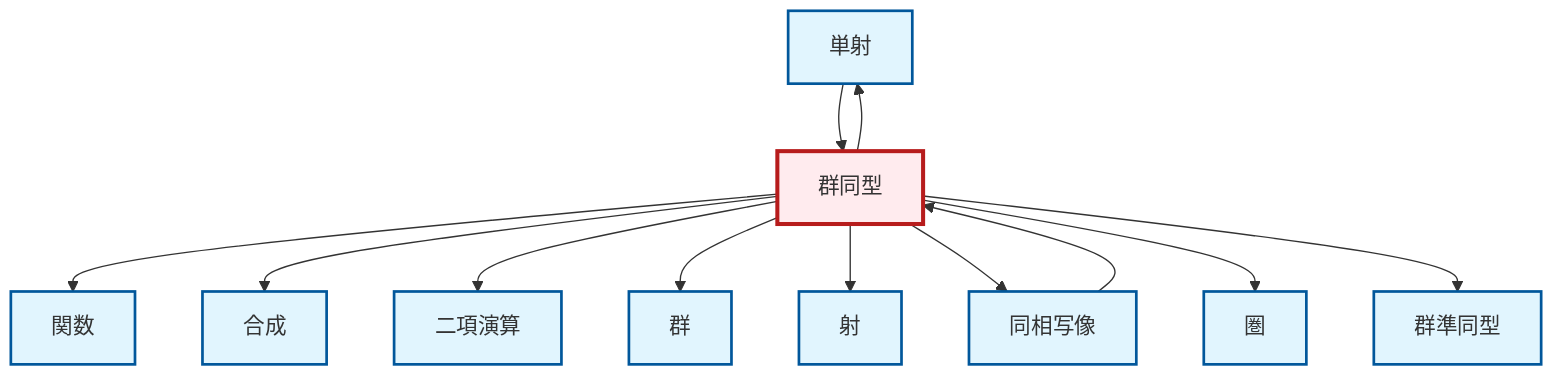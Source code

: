 graph TD
    classDef definition fill:#e1f5fe,stroke:#01579b,stroke-width:2px
    classDef theorem fill:#f3e5f5,stroke:#4a148c,stroke-width:2px
    classDef axiom fill:#fff3e0,stroke:#e65100,stroke-width:2px
    classDef example fill:#e8f5e9,stroke:#1b5e20,stroke-width:2px
    classDef current fill:#ffebee,stroke:#b71c1c,stroke-width:3px
    def-monomorphism["単射"]:::definition
    def-homeomorphism["同相写像"]:::definition
    def-function["関数"]:::definition
    def-morphism["射"]:::definition
    def-category["圏"]:::definition
    def-group["群"]:::definition
    def-isomorphism["群同型"]:::definition
    def-binary-operation["二項演算"]:::definition
    def-composition["合成"]:::definition
    def-homomorphism["群準同型"]:::definition
    def-isomorphism --> def-function
    def-monomorphism --> def-isomorphism
    def-isomorphism --> def-monomorphism
    def-isomorphism --> def-composition
    def-homeomorphism --> def-isomorphism
    def-isomorphism --> def-binary-operation
    def-isomorphism --> def-group
    def-isomorphism --> def-morphism
    def-isomorphism --> def-homeomorphism
    def-isomorphism --> def-category
    def-isomorphism --> def-homomorphism
    class def-isomorphism current